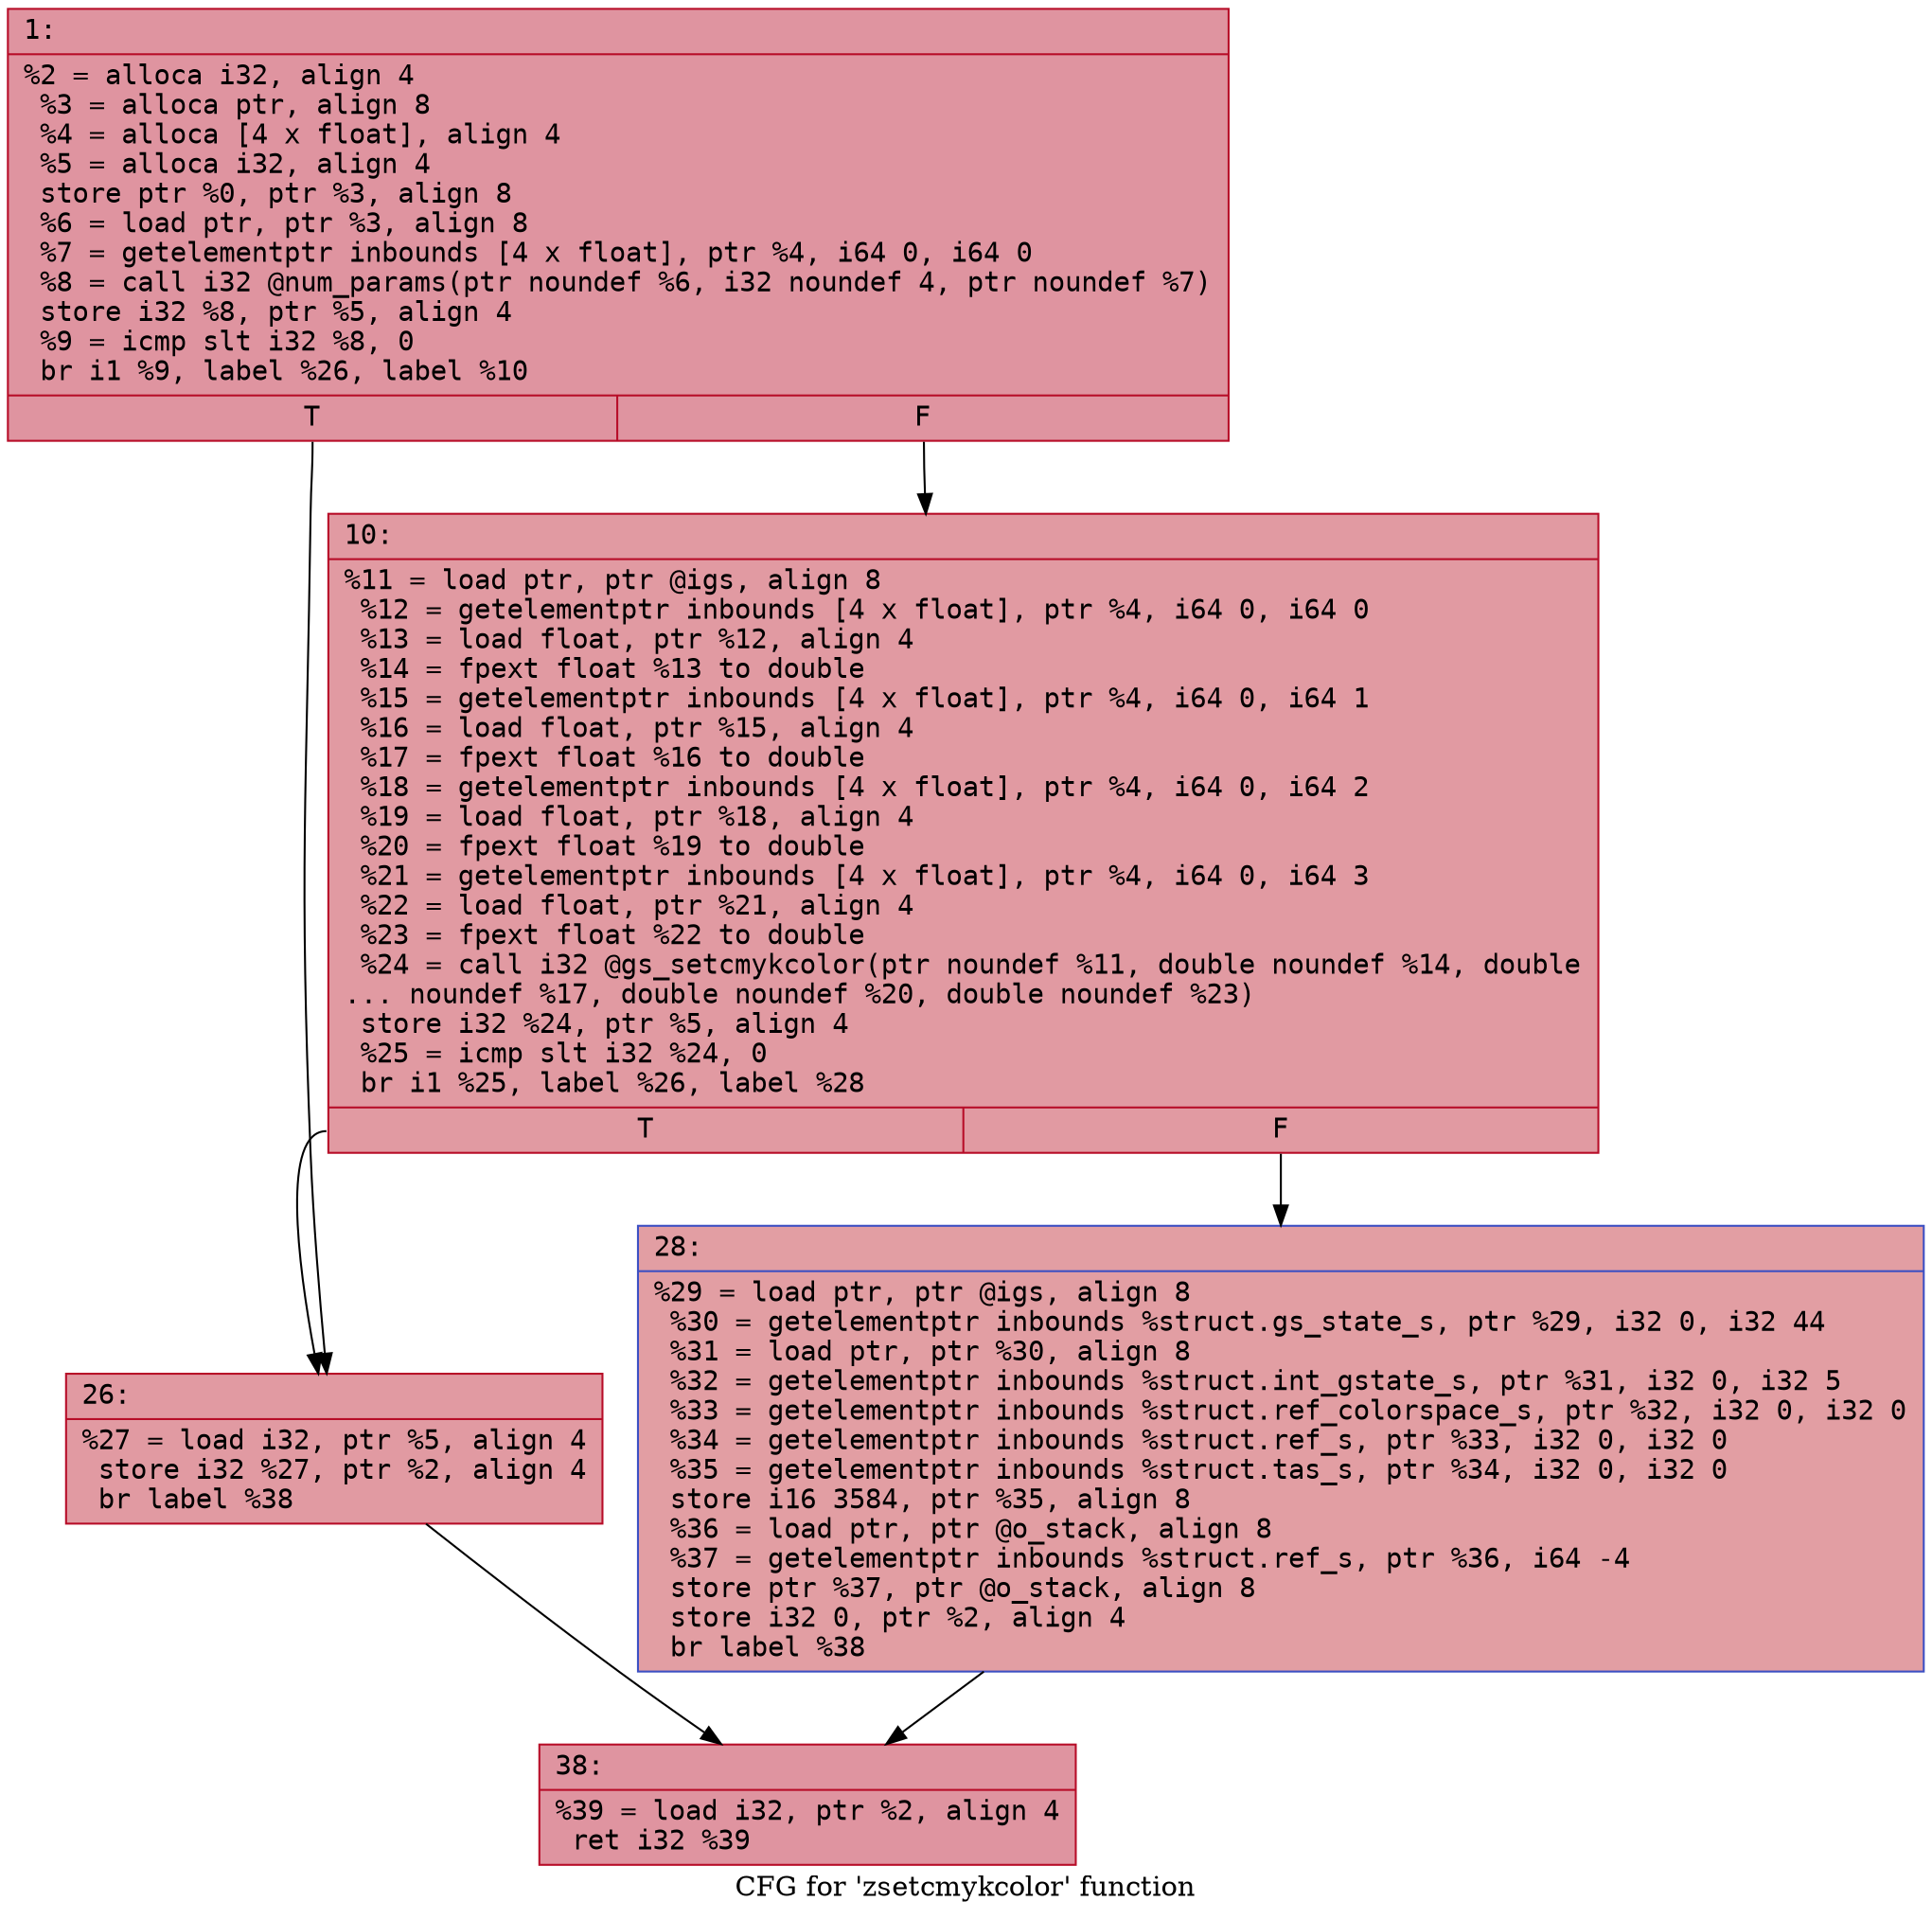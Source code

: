 digraph "CFG for 'zsetcmykcolor' function" {
	label="CFG for 'zsetcmykcolor' function";

	Node0x600002a76d00 [shape=record,color="#b70d28ff", style=filled, fillcolor="#b70d2870" fontname="Courier",label="{1:\l|  %2 = alloca i32, align 4\l  %3 = alloca ptr, align 8\l  %4 = alloca [4 x float], align 4\l  %5 = alloca i32, align 4\l  store ptr %0, ptr %3, align 8\l  %6 = load ptr, ptr %3, align 8\l  %7 = getelementptr inbounds [4 x float], ptr %4, i64 0, i64 0\l  %8 = call i32 @num_params(ptr noundef %6, i32 noundef 4, ptr noundef %7)\l  store i32 %8, ptr %5, align 4\l  %9 = icmp slt i32 %8, 0\l  br i1 %9, label %26, label %10\l|{<s0>T|<s1>F}}"];
	Node0x600002a76d00:s0 -> Node0x600002a76da0[tooltip="1 -> 26\nProbability 37.50%" ];
	Node0x600002a76d00:s1 -> Node0x600002a76d50[tooltip="1 -> 10\nProbability 62.50%" ];
	Node0x600002a76d50 [shape=record,color="#b70d28ff", style=filled, fillcolor="#bb1b2c70" fontname="Courier",label="{10:\l|  %11 = load ptr, ptr @igs, align 8\l  %12 = getelementptr inbounds [4 x float], ptr %4, i64 0, i64 0\l  %13 = load float, ptr %12, align 4\l  %14 = fpext float %13 to double\l  %15 = getelementptr inbounds [4 x float], ptr %4, i64 0, i64 1\l  %16 = load float, ptr %15, align 4\l  %17 = fpext float %16 to double\l  %18 = getelementptr inbounds [4 x float], ptr %4, i64 0, i64 2\l  %19 = load float, ptr %18, align 4\l  %20 = fpext float %19 to double\l  %21 = getelementptr inbounds [4 x float], ptr %4, i64 0, i64 3\l  %22 = load float, ptr %21, align 4\l  %23 = fpext float %22 to double\l  %24 = call i32 @gs_setcmykcolor(ptr noundef %11, double noundef %14, double\l... noundef %17, double noundef %20, double noundef %23)\l  store i32 %24, ptr %5, align 4\l  %25 = icmp slt i32 %24, 0\l  br i1 %25, label %26, label %28\l|{<s0>T|<s1>F}}"];
	Node0x600002a76d50:s0 -> Node0x600002a76da0[tooltip="10 -> 26\nProbability 37.50%" ];
	Node0x600002a76d50:s1 -> Node0x600002a76df0[tooltip="10 -> 28\nProbability 62.50%" ];
	Node0x600002a76da0 [shape=record,color="#b70d28ff", style=filled, fillcolor="#bb1b2c70" fontname="Courier",label="{26:\l|  %27 = load i32, ptr %5, align 4\l  store i32 %27, ptr %2, align 4\l  br label %38\l}"];
	Node0x600002a76da0 -> Node0x600002a76e40[tooltip="26 -> 38\nProbability 100.00%" ];
	Node0x600002a76df0 [shape=record,color="#3d50c3ff", style=filled, fillcolor="#be242e70" fontname="Courier",label="{28:\l|  %29 = load ptr, ptr @igs, align 8\l  %30 = getelementptr inbounds %struct.gs_state_s, ptr %29, i32 0, i32 44\l  %31 = load ptr, ptr %30, align 8\l  %32 = getelementptr inbounds %struct.int_gstate_s, ptr %31, i32 0, i32 5\l  %33 = getelementptr inbounds %struct.ref_colorspace_s, ptr %32, i32 0, i32 0\l  %34 = getelementptr inbounds %struct.ref_s, ptr %33, i32 0, i32 0\l  %35 = getelementptr inbounds %struct.tas_s, ptr %34, i32 0, i32 0\l  store i16 3584, ptr %35, align 8\l  %36 = load ptr, ptr @o_stack, align 8\l  %37 = getelementptr inbounds %struct.ref_s, ptr %36, i64 -4\l  store ptr %37, ptr @o_stack, align 8\l  store i32 0, ptr %2, align 4\l  br label %38\l}"];
	Node0x600002a76df0 -> Node0x600002a76e40[tooltip="28 -> 38\nProbability 100.00%" ];
	Node0x600002a76e40 [shape=record,color="#b70d28ff", style=filled, fillcolor="#b70d2870" fontname="Courier",label="{38:\l|  %39 = load i32, ptr %2, align 4\l  ret i32 %39\l}"];
}
